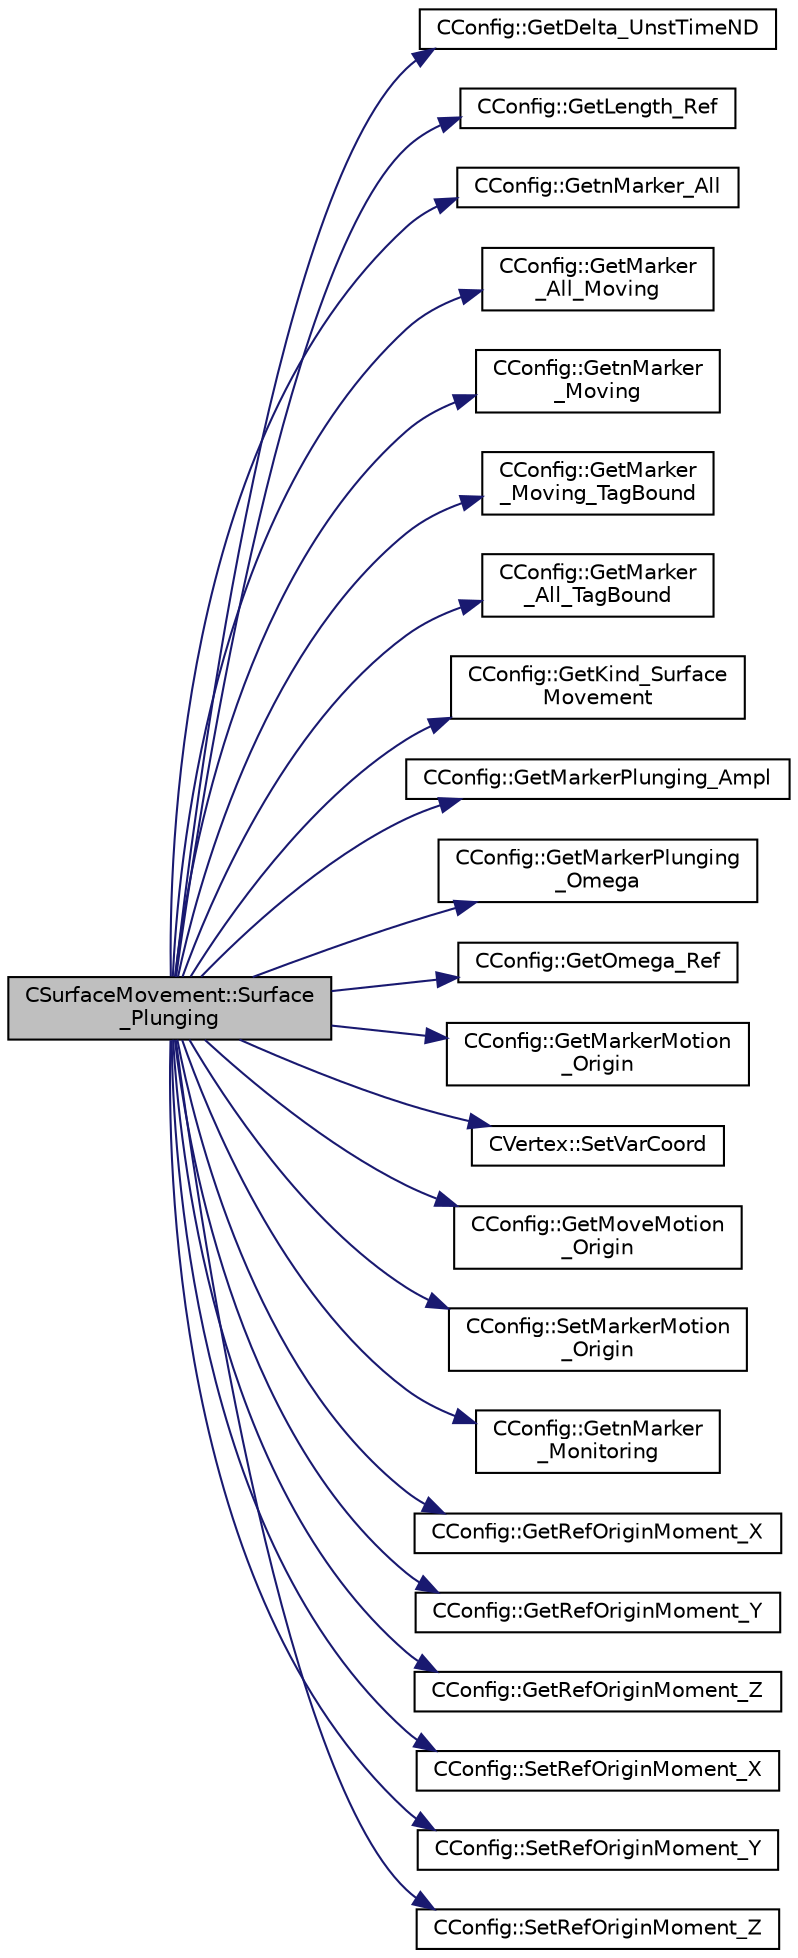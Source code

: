 digraph "CSurfaceMovement::Surface_Plunging"
{
  edge [fontname="Helvetica",fontsize="10",labelfontname="Helvetica",labelfontsize="10"];
  node [fontname="Helvetica",fontsize="10",shape=record];
  rankdir="LR";
  Node1385 [label="CSurfaceMovement::Surface\l_Plunging",height=0.2,width=0.4,color="black", fillcolor="grey75", style="filled", fontcolor="black"];
  Node1385 -> Node1386 [color="midnightblue",fontsize="10",style="solid",fontname="Helvetica"];
  Node1386 [label="CConfig::GetDelta_UnstTimeND",height=0.2,width=0.4,color="black", fillcolor="white", style="filled",URL="$class_c_config.html#a417b45d0da107126e803258901f57920",tooltip="If we are prforming an unsteady simulation, there is only one value of the time step for the complete..."];
  Node1385 -> Node1387 [color="midnightblue",fontsize="10",style="solid",fontname="Helvetica"];
  Node1387 [label="CConfig::GetLength_Ref",height=0.2,width=0.4,color="black", fillcolor="white", style="filled",URL="$class_c_config.html#ac423a5dfbbebbed75a74071dfd7d82d3",tooltip="Get the value of the reference length for non-dimensionalization. This value should always be 1 inter..."];
  Node1385 -> Node1388 [color="midnightblue",fontsize="10",style="solid",fontname="Helvetica"];
  Node1388 [label="CConfig::GetnMarker_All",height=0.2,width=0.4,color="black", fillcolor="white", style="filled",URL="$class_c_config.html#a300c4884edfc0c2acf395036439004f4",tooltip="Get the total number of boundary markers including send/receive domains. "];
  Node1385 -> Node1389 [color="midnightblue",fontsize="10",style="solid",fontname="Helvetica"];
  Node1389 [label="CConfig::GetMarker\l_All_Moving",height=0.2,width=0.4,color="black", fillcolor="white", style="filled",URL="$class_c_config.html#af9ca2570009f45c1504444027f70a1ad",tooltip="Get the motion information for a marker val_marker. "];
  Node1385 -> Node1390 [color="midnightblue",fontsize="10",style="solid",fontname="Helvetica"];
  Node1390 [label="CConfig::GetnMarker\l_Moving",height=0.2,width=0.4,color="black", fillcolor="white", style="filled",URL="$class_c_config.html#a2b19050c45ae0112edf954bb51bb1dbf",tooltip="Get the total number of moving markers. "];
  Node1385 -> Node1391 [color="midnightblue",fontsize="10",style="solid",fontname="Helvetica"];
  Node1391 [label="CConfig::GetMarker\l_Moving_TagBound",height=0.2,width=0.4,color="black", fillcolor="white", style="filled",URL="$class_c_config.html#a3fe6a127fa7133bd966fe572e070fe44",tooltip="Get the name of the surface defined in the geometry file. "];
  Node1385 -> Node1392 [color="midnightblue",fontsize="10",style="solid",fontname="Helvetica"];
  Node1392 [label="CConfig::GetMarker\l_All_TagBound",height=0.2,width=0.4,color="black", fillcolor="white", style="filled",URL="$class_c_config.html#a967e969a3beb24bb6e57d7036af003be",tooltip="Get the index of the surface defined in the geometry file. "];
  Node1385 -> Node1393 [color="midnightblue",fontsize="10",style="solid",fontname="Helvetica"];
  Node1393 [label="CConfig::GetKind_Surface\lMovement",height=0.2,width=0.4,color="black", fillcolor="white", style="filled",URL="$class_c_config.html#a23f8de244d3124c64a6a6efe833698be",tooltip="Get the type of surface motion. "];
  Node1385 -> Node1394 [color="midnightblue",fontsize="10",style="solid",fontname="Helvetica"];
  Node1394 [label="CConfig::GetMarkerPlunging_Ampl",height=0.2,width=0.4,color="black", fillcolor="white", style="filled",URL="$class_c_config.html#a282f56168dee3679b9d4b134c78721ff",tooltip="Get plunging amplitude of the marker. "];
  Node1385 -> Node1395 [color="midnightblue",fontsize="10",style="solid",fontname="Helvetica"];
  Node1395 [label="CConfig::GetMarkerPlunging\l_Omega",height=0.2,width=0.4,color="black", fillcolor="white", style="filled",URL="$class_c_config.html#a32dd4bfa987b72ab7169c60ab649ab6c",tooltip="Get plunging rate of the marker. "];
  Node1385 -> Node1396 [color="midnightblue",fontsize="10",style="solid",fontname="Helvetica"];
  Node1396 [label="CConfig::GetOmega_Ref",height=0.2,width=0.4,color="black", fillcolor="white", style="filled",URL="$class_c_config.html#a75bb1f8aa4d15be6690dd6cc5ab581a7",tooltip="Get the value of the reference angular velocity for non-dimensionalization. "];
  Node1385 -> Node1397 [color="midnightblue",fontsize="10",style="solid",fontname="Helvetica"];
  Node1397 [label="CConfig::GetMarkerMotion\l_Origin",height=0.2,width=0.4,color="black", fillcolor="white", style="filled",URL="$class_c_config.html#aacf2adbf77780570575821b387e2824a",tooltip="Get the mesh motion origin. "];
  Node1385 -> Node1398 [color="midnightblue",fontsize="10",style="solid",fontname="Helvetica"];
  Node1398 [label="CVertex::SetVarCoord",height=0.2,width=0.4,color="black", fillcolor="white", style="filled",URL="$class_c_vertex.html#a77faafc52f911c793851c71738fb85ba",tooltip="Set the value of the coordinate variation due to a surface modification. "];
  Node1385 -> Node1399 [color="midnightblue",fontsize="10",style="solid",fontname="Helvetica"];
  Node1399 [label="CConfig::GetMoveMotion\l_Origin",height=0.2,width=0.4,color="black", fillcolor="white", style="filled",URL="$class_c_config.html#ad57b51360ea8550b34d574d1f16a6657",tooltip="Get if we should update the motion origin. "];
  Node1385 -> Node1400 [color="midnightblue",fontsize="10",style="solid",fontname="Helvetica"];
  Node1400 [label="CConfig::SetMarkerMotion\l_Origin",height=0.2,width=0.4,color="black", fillcolor="white", style="filled",URL="$class_c_config.html#ae79fdc93764dc4087969f66b01ee775f",tooltip="Set the mesh motion origin. "];
  Node1385 -> Node1401 [color="midnightblue",fontsize="10",style="solid",fontname="Helvetica"];
  Node1401 [label="CConfig::GetnMarker\l_Monitoring",height=0.2,width=0.4,color="black", fillcolor="white", style="filled",URL="$class_c_config.html#a62a92b26c1300323f4a4a035ec19af1a",tooltip="Get the total number of monitoring markers. "];
  Node1385 -> Node1402 [color="midnightblue",fontsize="10",style="solid",fontname="Helvetica"];
  Node1402 [label="CConfig::GetRefOriginMoment_X",height=0.2,width=0.4,color="black", fillcolor="white", style="filled",URL="$class_c_config.html#ad16ba9ced46f18677ba639a6d31b8fc4",tooltip="Get reference origin x-coordinate for moment computation. "];
  Node1385 -> Node1403 [color="midnightblue",fontsize="10",style="solid",fontname="Helvetica"];
  Node1403 [label="CConfig::GetRefOriginMoment_Y",height=0.2,width=0.4,color="black", fillcolor="white", style="filled",URL="$class_c_config.html#a7f4c4d90f8a12ff8f1cdc01c5cef1352",tooltip="Get reference origin y-coordinate for moment computation. "];
  Node1385 -> Node1404 [color="midnightblue",fontsize="10",style="solid",fontname="Helvetica"];
  Node1404 [label="CConfig::GetRefOriginMoment_Z",height=0.2,width=0.4,color="black", fillcolor="white", style="filled",URL="$class_c_config.html#af9450905a87ebfc471c560e25dc5fcf4",tooltip="Get reference origin z-coordinate for moment computation. "];
  Node1385 -> Node1405 [color="midnightblue",fontsize="10",style="solid",fontname="Helvetica"];
  Node1405 [label="CConfig::SetRefOriginMoment_X",height=0.2,width=0.4,color="black", fillcolor="white", style="filled",URL="$class_c_config.html#a6ca8f557014e78ee9086efefa37513f1",tooltip="Set reference origin x-coordinate for moment computation. "];
  Node1385 -> Node1406 [color="midnightblue",fontsize="10",style="solid",fontname="Helvetica"];
  Node1406 [label="CConfig::SetRefOriginMoment_Y",height=0.2,width=0.4,color="black", fillcolor="white", style="filled",URL="$class_c_config.html#a6adc72e34adb72c23b38cd1cf557ea19",tooltip="Set reference origin y-coordinate for moment computation. "];
  Node1385 -> Node1407 [color="midnightblue",fontsize="10",style="solid",fontname="Helvetica"];
  Node1407 [label="CConfig::SetRefOriginMoment_Z",height=0.2,width=0.4,color="black", fillcolor="white", style="filled",URL="$class_c_config.html#a009fb5f6b1c3a184a5c03ae95996e6e7",tooltip="Set reference origin z-coordinate for moment computation. "];
}
